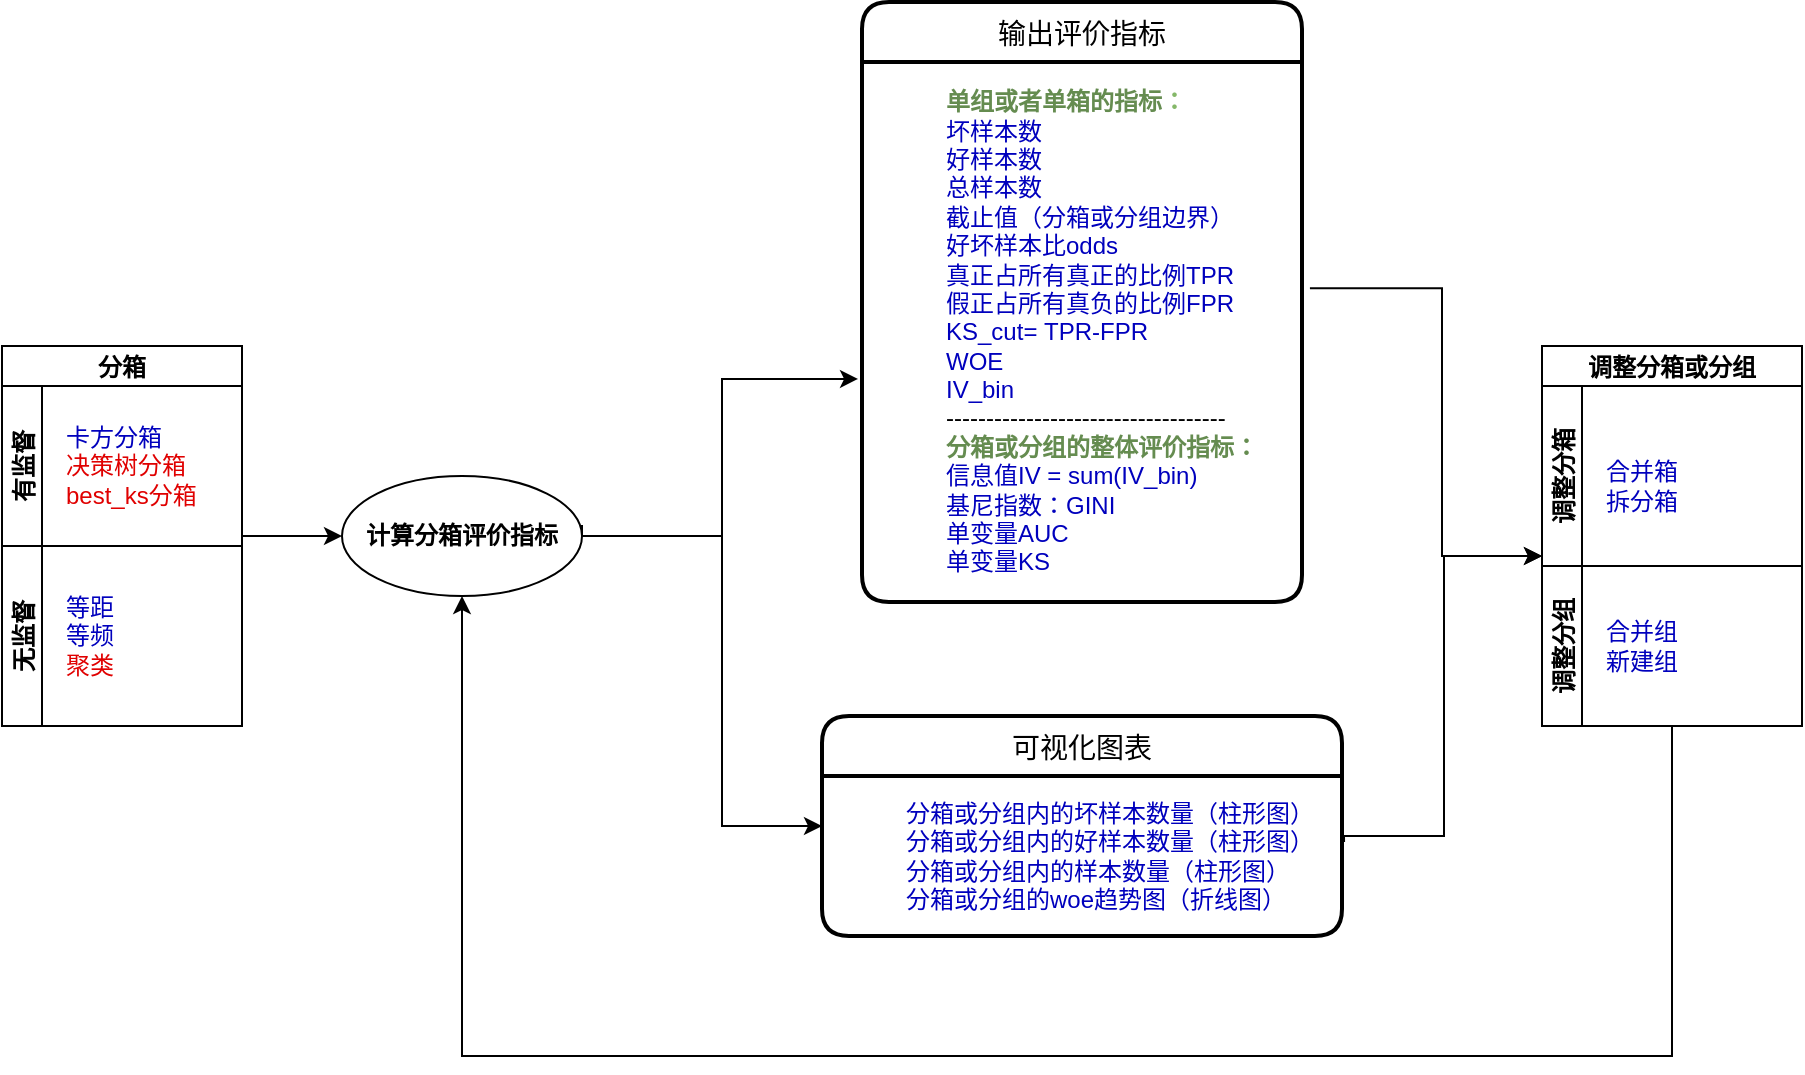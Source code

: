 <mxfile version="15.1.1" type="github">
  <diagram id="kV8AVYPeI4GKE2GWJKbX" name="Page-1">
    <mxGraphModel dx="2323" dy="945" grid="1" gridSize="10" guides="1" tooltips="1" connect="1" arrows="1" fold="1" page="1" pageScale="1" pageWidth="827" pageHeight="1169" math="0" shadow="0">
      <root>
        <mxCell id="0" />
        <mxCell id="1" parent="0" />
        <mxCell id="WX8LQyO9qb-D_v_6701a-38" value="" style="edgeStyle=orthogonalEdgeStyle;rounded=0;orthogonalLoop=1;jettySize=auto;html=1;" parent="1" source="WX8LQyO9qb-D_v_6701a-14" target="WX8LQyO9qb-D_v_6701a-37" edge="1">
          <mxGeometry relative="1" as="geometry" />
        </mxCell>
        <mxCell id="WX8LQyO9qb-D_v_6701a-14" value="分箱" style="swimlane;childLayout=stackLayout;resizeParent=1;resizeParentMax=0;horizontal=1;startSize=20;horizontalStack=0;" parent="1" vertex="1">
          <mxGeometry x="-50" y="245" width="120" height="190" as="geometry">
            <mxRectangle x="230" y="280" width="60" height="20" as="alternateBounds" />
          </mxGeometry>
        </mxCell>
        <mxCell id="WX8LQyO9qb-D_v_6701a-16" value="有监督" style="swimlane;startSize=20;horizontal=0;" parent="WX8LQyO9qb-D_v_6701a-14" vertex="1">
          <mxGeometry y="20" width="120" height="80" as="geometry" />
        </mxCell>
        <mxCell id="WX8LQyO9qb-D_v_6701a-26" value="&lt;font color=&quot;#0000bd&quot;&gt;卡方分箱&lt;/font&gt;&lt;br&gt;&lt;font color=&quot;#e00000&quot;&gt;决策树分箱&lt;br&gt;best_ks分箱&lt;/font&gt;" style="text;html=1;align=left;verticalAlign=middle;resizable=0;points=[];autosize=1;strokeColor=none;fillColor=none;" parent="WX8LQyO9qb-D_v_6701a-16" vertex="1">
          <mxGeometry x="30" y="15" width="80" height="50" as="geometry" />
        </mxCell>
        <mxCell id="WX8LQyO9qb-D_v_6701a-17" value="无监督" style="swimlane;startSize=20;horizontal=0;" parent="WX8LQyO9qb-D_v_6701a-14" vertex="1">
          <mxGeometry y="100" width="120" height="90" as="geometry" />
        </mxCell>
        <mxCell id="WX8LQyO9qb-D_v_6701a-27" value="&lt;font color=&quot;#0000bd&quot;&gt;等距&lt;br&gt;等频&lt;/font&gt;&lt;br&gt;&lt;font color=&quot;#e00000&quot;&gt;聚类&lt;/font&gt;" style="text;html=1;align=left;verticalAlign=middle;resizable=0;points=[];autosize=1;strokeColor=none;fillColor=none;" parent="WX8LQyO9qb-D_v_6701a-17" vertex="1">
          <mxGeometry x="30" y="20" width="40" height="50" as="geometry" />
        </mxCell>
        <mxCell id="w5JPIBMtioqBCX6AayLH-8" style="edgeStyle=orthogonalEdgeStyle;rounded=0;orthogonalLoop=1;jettySize=auto;html=1;exitX=1;exitY=0.5;exitDx=0;exitDy=0;entryX=-0.009;entryY=0.422;entryDx=0;entryDy=0;entryPerimeter=0;" edge="1" parent="1">
          <mxGeometry relative="1" as="geometry">
            <mxPoint x="240" y="334.55" as="sourcePoint" />
            <mxPoint x="378.02" y="261.49" as="targetPoint" />
            <Array as="points">
              <mxPoint x="240" y="340" />
              <mxPoint x="310" y="340" />
              <mxPoint x="310" y="262" />
            </Array>
          </mxGeometry>
        </mxCell>
        <mxCell id="w5JPIBMtioqBCX6AayLH-9" style="edgeStyle=orthogonalEdgeStyle;rounded=0;orthogonalLoop=1;jettySize=auto;html=1;exitX=1;exitY=0.5;exitDx=0;exitDy=0;entryX=0;entryY=0.5;entryDx=0;entryDy=0;" edge="1" parent="1" source="WX8LQyO9qb-D_v_6701a-37" target="WX8LQyO9qb-D_v_6701a-61">
          <mxGeometry relative="1" as="geometry">
            <Array as="points">
              <mxPoint x="310" y="340" />
              <mxPoint x="310" y="485" />
            </Array>
          </mxGeometry>
        </mxCell>
        <mxCell id="WX8LQyO9qb-D_v_6701a-37" value="计算分箱评价指标" style="ellipse;whiteSpace=wrap;html=1;fontStyle=1;startSize=20;" parent="1" vertex="1">
          <mxGeometry x="120" y="310" width="120" height="60" as="geometry" />
        </mxCell>
        <mxCell id="WX8LQyO9qb-D_v_6701a-41" value="输出评价指标" style="swimlane;childLayout=stackLayout;horizontal=1;startSize=30;horizontalStack=0;rounded=1;fontSize=14;fontStyle=0;strokeWidth=2;resizeParent=0;resizeLast=1;shadow=0;dashed=0;align=center;" parent="1" vertex="1">
          <mxGeometry x="380" y="73" width="220" height="300" as="geometry" />
        </mxCell>
        <mxCell id="WX8LQyO9qb-D_v_6701a-44" value="&lt;blockquote style=&quot;margin: 0 0 0 40px ; border: none ; padding: 0px&quot;&gt;&lt;/blockquote&gt;&lt;blockquote style=&quot;margin: 0 0 0 40px ; border: none ; padding: 0px&quot;&gt;&lt;b&gt;&lt;font color=&quot;#658c50&quot;&gt;单组或者单箱的指标&lt;/font&gt;&lt;font color=&quot;#85b869&quot;&gt;：&lt;/font&gt;&lt;/b&gt;&lt;/blockquote&gt;&lt;blockquote style=&quot;margin: 0 0 0 40px ; border: none ; padding: 0px&quot;&gt;&lt;font color=&quot;#0000bd&quot;&gt;坏样本数&lt;/font&gt;&lt;/blockquote&gt;&lt;blockquote style=&quot;margin: 0 0 0 40px ; border: none ; padding: 0px&quot;&gt;&lt;span&gt;&lt;font color=&quot;#0000bd&quot;&gt;好样本数&lt;/font&gt;&lt;/span&gt;&lt;/blockquote&gt;&lt;blockquote style=&quot;margin: 0 0 0 40px ; border: none ; padding: 0px&quot;&gt;&lt;span&gt;&lt;font color=&quot;#0000bd&quot;&gt;总样本数&lt;/font&gt;&lt;/span&gt;&lt;/blockquote&gt;&lt;blockquote style=&quot;margin: 0 0 0 40px ; border: none ; padding: 0px&quot;&gt;&lt;font color=&quot;#0000bd&quot;&gt;&lt;span&gt;截止值（分箱或分组边界）&lt;br&gt;&lt;/span&gt;&lt;span&gt;好坏样本比odds&lt;br&gt;&lt;/span&gt;&lt;span&gt;真正占所有真正的比例TPR&lt;/span&gt;&lt;/font&gt;&lt;/blockquote&gt;&lt;blockquote style=&quot;margin: 0 0 0 40px ; border: none ; padding: 0px&quot;&gt;&lt;font color=&quot;#0000bd&quot;&gt;&lt;span&gt;假正占所有真负的比例FPR&lt;br&gt;&lt;/span&gt;&lt;span&gt;KS_cut=&amp;nbsp;&lt;/span&gt;TPR-FPR&lt;span&gt;&lt;br&gt;&lt;/span&gt;&lt;span&gt;WOE&lt;/span&gt;&lt;/font&gt;&lt;/blockquote&gt;&lt;blockquote style=&quot;margin: 0 0 0 40px ; border: none ; padding: 0px&quot;&gt;&lt;span&gt;&lt;font color=&quot;#0000bd&quot;&gt;IV_bin&lt;/font&gt;&lt;/span&gt;&lt;/blockquote&gt;&lt;blockquote style=&quot;margin: 0 0 0 40px ; border: none ; padding: 0px&quot;&gt;-----------------------------------&lt;/blockquote&gt;&lt;blockquote style=&quot;margin: 0 0 0 40px ; border: none ; padding: 0px&quot;&gt;&lt;b&gt;&lt;font color=&quot;#658c50&quot;&gt;分箱或分组的整体评价指标：&lt;/font&gt;&lt;/b&gt;&lt;/blockquote&gt;&lt;blockquote style=&quot;margin: 0 0 0 40px ; border: none ; padding: 0px&quot;&gt;&lt;font color=&quot;#0000bd&quot;&gt;信息值IV = sum(IV_bin)&lt;/font&gt;&lt;/blockquote&gt;&lt;blockquote style=&quot;margin: 0 0 0 40px ; border: none ; padding: 0px&quot;&gt;&lt;font color=&quot;#0000bd&quot;&gt;基尼指数：GINI&lt;/font&gt;&lt;/blockquote&gt;&lt;blockquote style=&quot;margin: 0 0 0 40px ; border: none ; padding: 0px&quot;&gt;&lt;font color=&quot;#0000bd&quot;&gt;单变量AUC&lt;/font&gt;&lt;/blockquote&gt;&lt;blockquote style=&quot;margin: 0 0 0 40px ; border: none ; padding: 0px&quot;&gt;&lt;font color=&quot;#0000bd&quot;&gt;单变量KS&lt;/font&gt;&lt;/blockquote&gt;&lt;blockquote style=&quot;margin: 0 0 0 40px ; border: none ; padding: 0px&quot;&gt;&lt;/blockquote&gt;&lt;blockquote style=&quot;margin: 0 0 0 40px ; border: none ; padding: 0px&quot;&gt;&lt;/blockquote&gt;&lt;blockquote style=&quot;margin: 0 0 0 40px ; border: none ; padding: 0px&quot;&gt;&lt;/blockquote&gt;&lt;blockquote style=&quot;margin: 0 0 0 40px ; border: none ; padding: 0px&quot;&gt;&lt;/blockquote&gt;&lt;blockquote style=&quot;margin: 0 0 0 40px ; border: none ; padding: 0px&quot;&gt;&lt;/blockquote&gt;&lt;blockquote style=&quot;margin: 0 0 0 40px ; border: none ; padding: 0px&quot;&gt;&lt;/blockquote&gt;&lt;blockquote style=&quot;margin: 0 0 0 40px ; border: none ; padding: 0px&quot;&gt;&lt;/blockquote&gt;&lt;blockquote style=&quot;margin: 0 0 0 40px ; border: none ; padding: 0px&quot;&gt;&lt;/blockquote&gt;" style="text;html=1;align=left;verticalAlign=middle;resizable=0;points=[];autosize=1;strokeColor=none;fillColor=none;" parent="WX8LQyO9qb-D_v_6701a-41" vertex="1">
          <mxGeometry y="30" width="220" height="270" as="geometry" />
        </mxCell>
        <mxCell id="WX8LQyO9qb-D_v_6701a-50" value="调整分箱或分组" style="swimlane;childLayout=stackLayout;resizeParent=1;resizeParentMax=0;horizontal=1;startSize=20;horizontalStack=0;" parent="1" vertex="1">
          <mxGeometry x="720" y="245" width="130" height="190" as="geometry">
            <mxRectangle x="230" y="280" width="60" height="20" as="alternateBounds" />
          </mxGeometry>
        </mxCell>
        <mxCell id="WX8LQyO9qb-D_v_6701a-51" value="调整分箱" style="swimlane;startSize=20;horizontal=0;" parent="WX8LQyO9qb-D_v_6701a-50" vertex="1">
          <mxGeometry y="20" width="130" height="90" as="geometry">
            <mxRectangle y="20" width="480" height="20" as="alternateBounds" />
          </mxGeometry>
        </mxCell>
        <mxCell id="WX8LQyO9qb-D_v_6701a-52" value="&lt;font color=&quot;#0000bd&quot;&gt;合并箱&lt;br&gt;拆分箱&lt;/font&gt;" style="text;html=1;align=left;verticalAlign=middle;resizable=0;points=[];autosize=1;strokeColor=none;fillColor=none;" parent="WX8LQyO9qb-D_v_6701a-51" vertex="1">
          <mxGeometry x="30" y="35" width="50" height="30" as="geometry" />
        </mxCell>
        <mxCell id="WX8LQyO9qb-D_v_6701a-53" value="调整分组" style="swimlane;startSize=20;horizontal=0;" parent="WX8LQyO9qb-D_v_6701a-50" vertex="1">
          <mxGeometry y="110" width="130" height="80" as="geometry" />
        </mxCell>
        <mxCell id="WX8LQyO9qb-D_v_6701a-54" value="&lt;font color=&quot;#0000bd&quot;&gt;合并组&lt;br&gt;新建组&lt;/font&gt;" style="text;html=1;align=left;verticalAlign=middle;resizable=0;points=[];autosize=1;strokeColor=none;fillColor=none;" parent="WX8LQyO9qb-D_v_6701a-53" vertex="1">
          <mxGeometry x="30" y="25" width="50" height="30" as="geometry" />
        </mxCell>
        <mxCell id="WX8LQyO9qb-D_v_6701a-61" value="可视化图表" style="swimlane;childLayout=stackLayout;horizontal=1;startSize=30;horizontalStack=0;rounded=1;fontSize=14;fontStyle=0;strokeWidth=2;resizeParent=0;resizeLast=1;shadow=0;dashed=0;align=center;" parent="1" vertex="1">
          <mxGeometry x="360" y="430" width="260" height="110" as="geometry" />
        </mxCell>
        <mxCell id="WX8LQyO9qb-D_v_6701a-62" value="&lt;blockquote style=&quot;margin: 0 0 0 40px ; border: none ; padding: 0px&quot;&gt;&lt;/blockquote&gt;&lt;blockquote style=&quot;margin: 0 0 0 40px ; border: none ; padding: 0px&quot;&gt;&lt;font color=&quot;#0000bd&quot;&gt;分箱或分组内的坏样本数量（柱形图）&lt;/font&gt;&lt;/blockquote&gt;&lt;blockquote style=&quot;margin: 0 0 0 40px ; border: none ; padding: 0px&quot;&gt;&lt;font color=&quot;#0000bd&quot;&gt;分箱或分组内的好样本数量（柱形图）&lt;/font&gt;&lt;/blockquote&gt;&lt;blockquote style=&quot;margin: 0 0 0 40px ; border: none ; padding: 0px&quot;&gt;&lt;font color=&quot;#0000bd&quot;&gt;分箱或分组内的样本数量（柱形图）&lt;/font&gt;&lt;/blockquote&gt;&lt;blockquote style=&quot;margin: 0 0 0 40px ; border: none ; padding: 0px&quot;&gt;&lt;span&gt;&lt;font color=&quot;#0000bd&quot;&gt;分箱或分组的woe趋势图（折线图）&lt;/font&gt;&lt;/span&gt;&lt;/blockquote&gt;&lt;blockquote style=&quot;margin: 0 0 0 40px ; border: none ; padding: 0px&quot;&gt;&lt;/blockquote&gt;&lt;blockquote style=&quot;margin: 0 0 0 40px ; border: none ; padding: 0px&quot;&gt;&lt;/blockquote&gt;&lt;blockquote style=&quot;margin: 0 0 0 40px ; border: none ; padding: 0px&quot;&gt;&lt;/blockquote&gt;&lt;blockquote style=&quot;margin: 0 0 0 40px ; border: none ; padding: 0px&quot;&gt;&lt;/blockquote&gt;&lt;blockquote style=&quot;margin: 0 0 0 40px ; border: none ; padding: 0px&quot;&gt;&lt;/blockquote&gt;&lt;blockquote style=&quot;margin: 0 0 0 40px ; border: none ; padding: 0px&quot;&gt;&lt;/blockquote&gt;&lt;blockquote style=&quot;margin: 0 0 0 40px ; border: none ; padding: 0px&quot;&gt;&lt;/blockquote&gt;&lt;blockquote style=&quot;margin: 0 0 0 40px ; border: none ; padding: 0px&quot;&gt;&lt;/blockquote&gt;" style="text;html=1;align=left;verticalAlign=middle;resizable=0;points=[];autosize=1;strokeColor=none;fillColor=none;" parent="WX8LQyO9qb-D_v_6701a-61" vertex="1">
          <mxGeometry y="30" width="260" height="80" as="geometry" />
        </mxCell>
        <mxCell id="w5JPIBMtioqBCX6AayLH-12" value="" style="edgeStyle=orthogonalEdgeStyle;rounded=0;orthogonalLoop=1;jettySize=auto;html=1;exitX=1.018;exitY=0.419;exitDx=0;exitDy=0;exitPerimeter=0;" edge="1" parent="1" source="WX8LQyO9qb-D_v_6701a-44">
          <mxGeometry relative="1" as="geometry">
            <mxPoint x="670" y="350" as="sourcePoint" />
            <mxPoint x="720" y="350" as="targetPoint" />
            <Array as="points">
              <mxPoint x="670" y="216" />
              <mxPoint x="670" y="350" />
            </Array>
          </mxGeometry>
        </mxCell>
        <mxCell id="w5JPIBMtioqBCX6AayLH-13" value="" style="edgeStyle=orthogonalEdgeStyle;rounded=0;orthogonalLoop=1;jettySize=auto;html=1;exitX=1.004;exitY=0.413;exitDx=0;exitDy=0;exitPerimeter=0;" edge="1" parent="1" source="WX8LQyO9qb-D_v_6701a-62">
          <mxGeometry relative="1" as="geometry">
            <mxPoint x="620" y="490" as="sourcePoint" />
            <mxPoint x="720" y="350" as="targetPoint" />
            <Array as="points">
              <mxPoint x="621" y="490" />
              <mxPoint x="671" y="490" />
              <mxPoint x="671" y="350" />
            </Array>
          </mxGeometry>
        </mxCell>
        <mxCell id="w5JPIBMtioqBCX6AayLH-14" style="edgeStyle=orthogonalEdgeStyle;rounded=0;orthogonalLoop=1;jettySize=auto;html=1;exitX=0.5;exitY=1;exitDx=0;exitDy=0;entryX=0.5;entryY=1;entryDx=0;entryDy=0;" edge="1" parent="1" source="WX8LQyO9qb-D_v_6701a-53" target="WX8LQyO9qb-D_v_6701a-37">
          <mxGeometry relative="1" as="geometry">
            <Array as="points">
              <mxPoint x="785" y="600" />
              <mxPoint x="180" y="600" />
            </Array>
          </mxGeometry>
        </mxCell>
      </root>
    </mxGraphModel>
  </diagram>
</mxfile>
